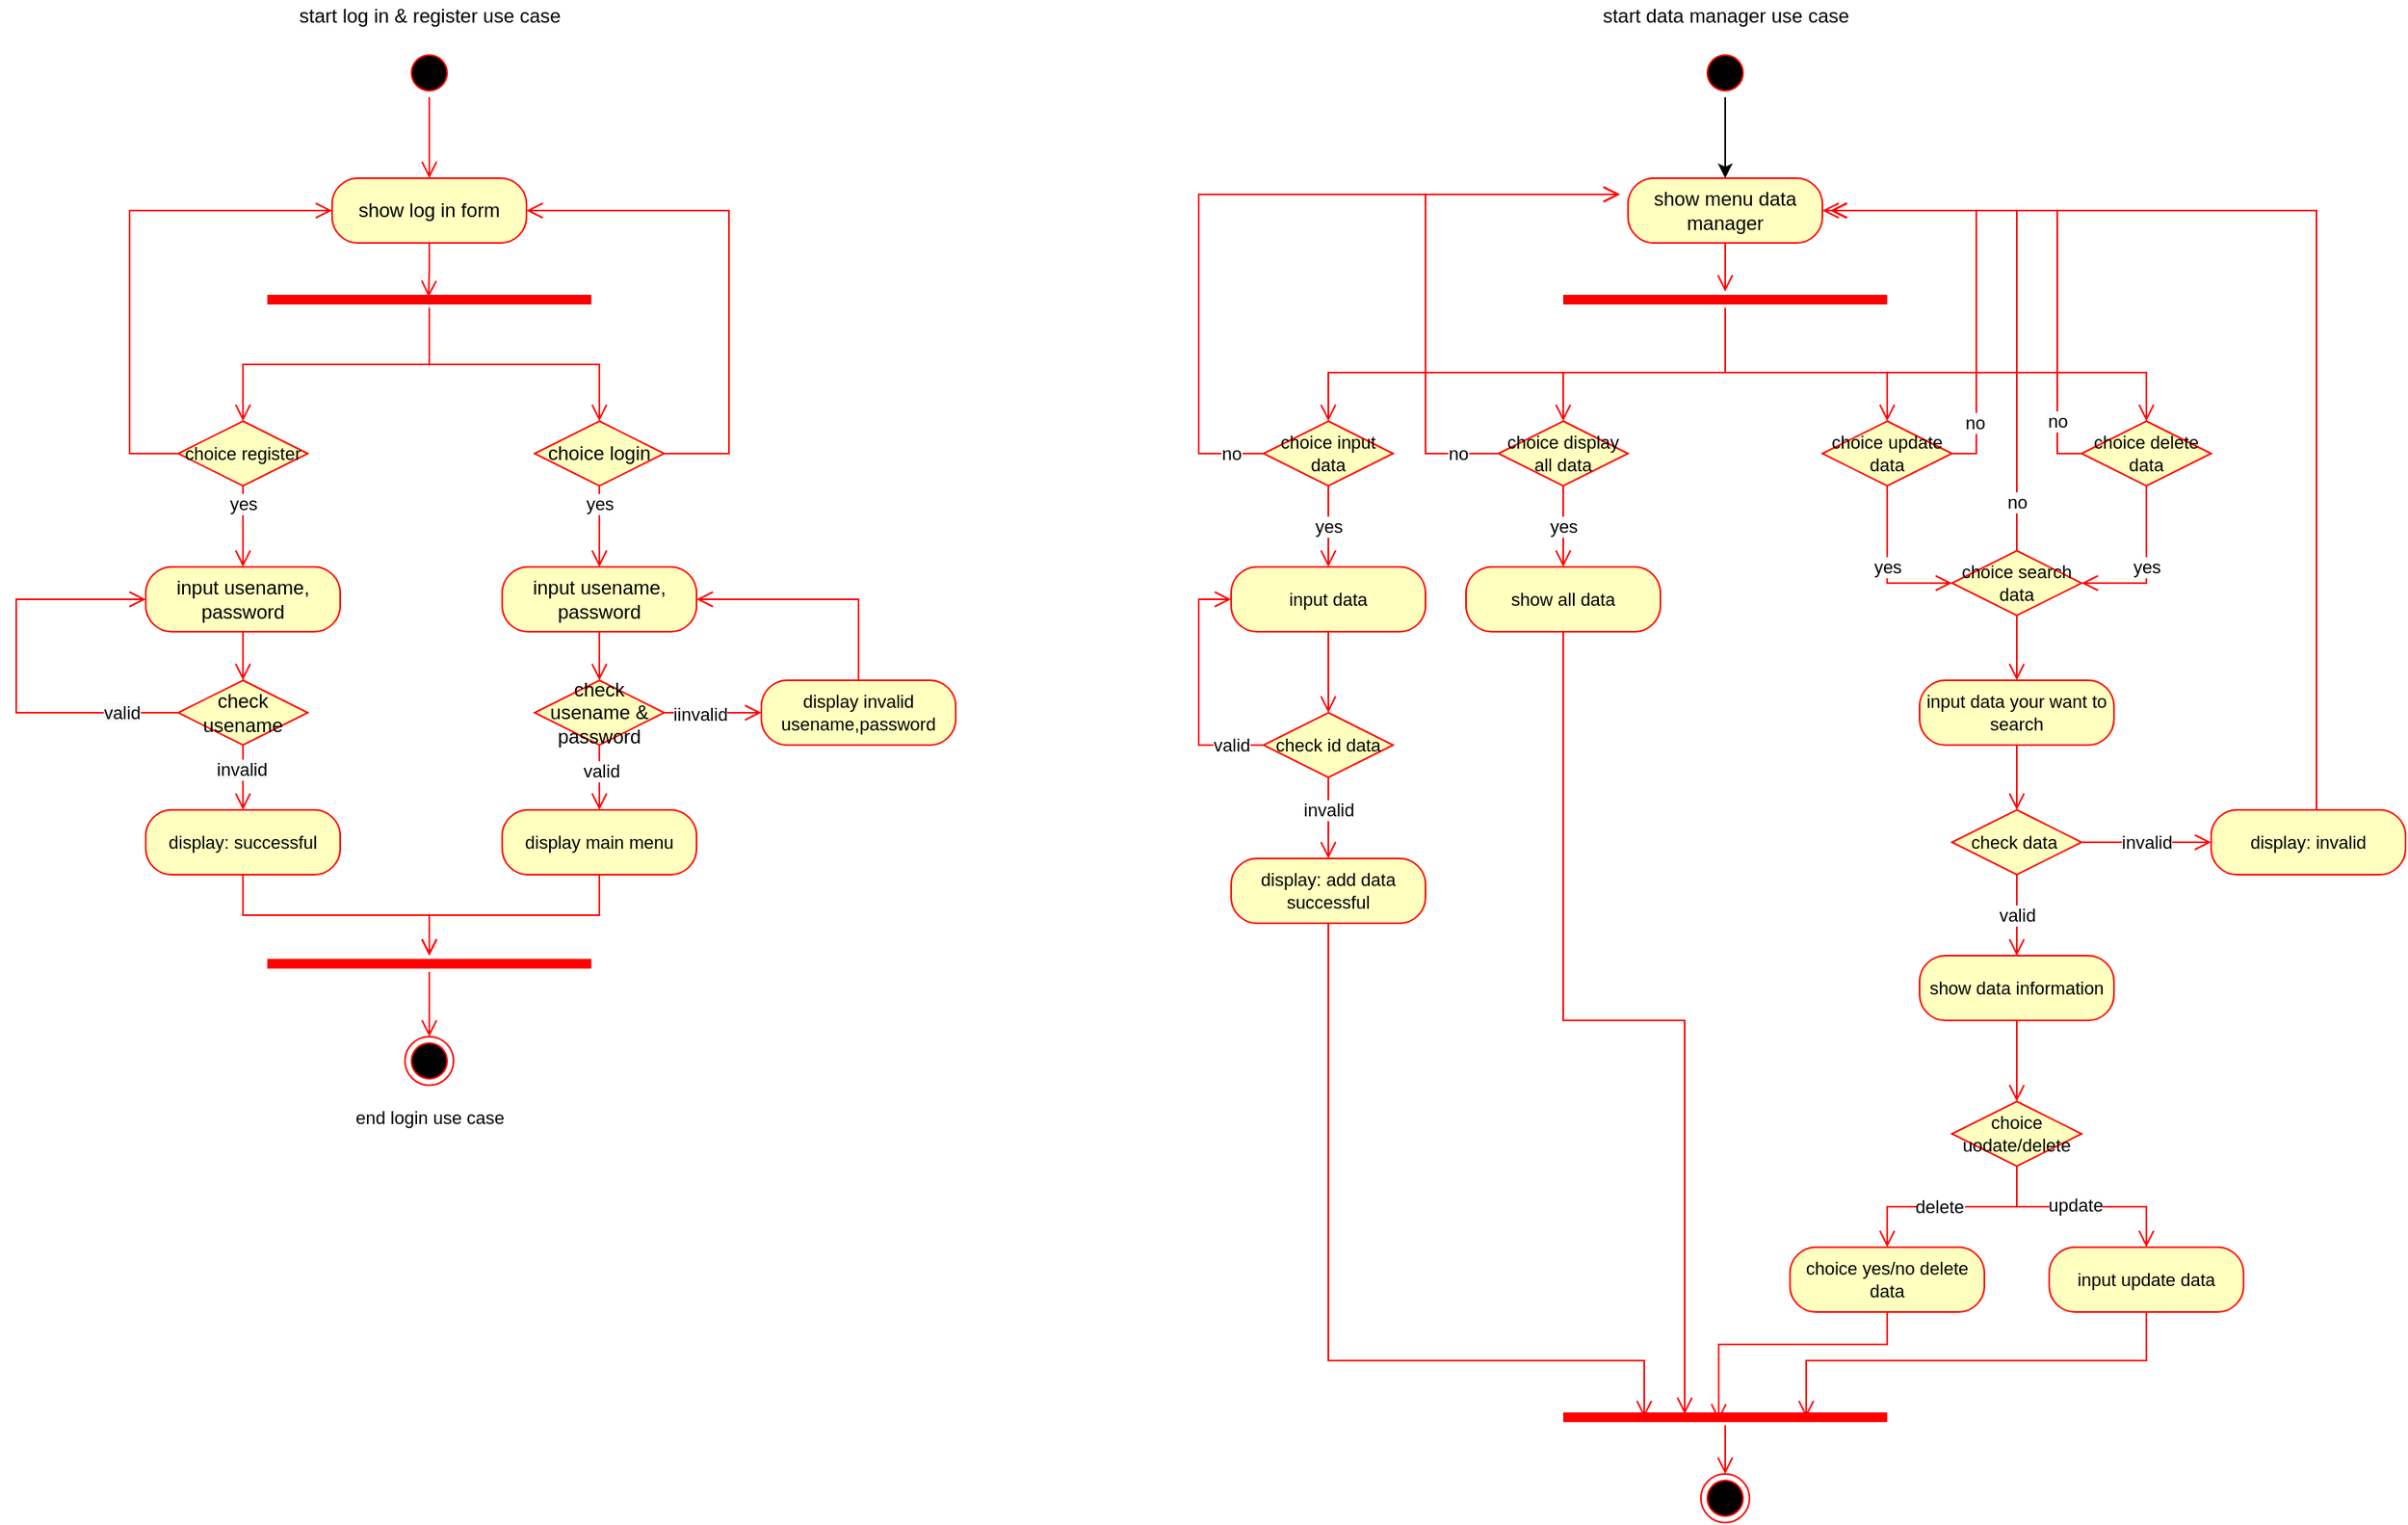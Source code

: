 <mxfile version="19.0.2" type="device"><diagram id="R2lEEEUBdFMjLlhIrx00" name="Page-1"><mxGraphModel dx="1629" dy="1697" grid="1" gridSize="10" guides="1" tooltips="1" connect="1" arrows="1" fold="1" page="1" pageScale="1" pageWidth="850" pageHeight="1100" math="0" shadow="0" extFonts="Permanent Marker^https://fonts.googleapis.com/css?family=Permanent+Marker"><root><mxCell id="0"/><mxCell id="1" parent="0"/><mxCell id="1wlqONdTfXYb9nPI5C7u-1" value="" style="ellipse;html=1;shape=startState;fillColor=#000000;strokeColor=#ff0000;" parent="1" vertex="1"><mxGeometry x="220" y="20" width="30" height="30" as="geometry"/></mxCell><mxCell id="1wlqONdTfXYb9nPI5C7u-2" value="" style="edgeStyle=orthogonalEdgeStyle;html=1;verticalAlign=bottom;endArrow=open;endSize=8;strokeColor=#ff0000;rounded=0;entryX=0.5;entryY=0;entryDx=0;entryDy=0;" parent="1" source="1wlqONdTfXYb9nPI5C7u-1" target="1wlqONdTfXYb9nPI5C7u-7" edge="1"><mxGeometry relative="1" as="geometry"><mxPoint x="235" y="100" as="targetPoint"/></mxGeometry></mxCell><mxCell id="1wlqONdTfXYb9nPI5C7u-3" value="start log in &amp;amp; register use case" style="text;html=1;align=center;verticalAlign=middle;resizable=0;points=[];autosize=1;strokeColor=none;fillColor=none;" parent="1" vertex="1"><mxGeometry x="145" y="-10" width="180" height="20" as="geometry"/></mxCell><mxCell id="qgbLx5vHlY_FeYr10GUu-12" style="edgeStyle=orthogonalEdgeStyle;shape=connector;rounded=0;orthogonalLoop=1;jettySize=auto;html=1;entryX=1;entryY=0.5;entryDx=0;entryDy=0;labelBackgroundColor=default;fontFamily=Helvetica;fontSize=11;fontColor=default;endArrow=open;endSize=8;strokeColor=#ff0000;elbow=vertical;" edge="1" parent="1" source="1wlqONdTfXYb9nPI5C7u-4" target="1wlqONdTfXYb9nPI5C7u-7"><mxGeometry relative="1" as="geometry"><Array as="points"><mxPoint x="420" y="270"/><mxPoint x="420" y="120"/></Array></mxGeometry></mxCell><mxCell id="1wlqONdTfXYb9nPI5C7u-4" value="choice login" style="rhombus;whiteSpace=wrap;html=1;fillColor=#ffffc0;strokeColor=#ff0000;" parent="1" vertex="1"><mxGeometry x="300" y="250" width="80" height="40" as="geometry"/></mxCell><mxCell id="1wlqONdTfXYb9nPI5C7u-6" value="" style="edgeStyle=orthogonalEdgeStyle;html=1;align=left;verticalAlign=top;endArrow=open;endSize=8;strokeColor=#ff0000;rounded=0;entryX=0.5;entryY=0;entryDx=0;entryDy=0;" parent="1" source="1wlqONdTfXYb9nPI5C7u-4" target="1wlqONdTfXYb9nPI5C7u-12" edge="1"><mxGeometry x="-1" relative="1" as="geometry"><mxPoint x="340.6" y="336.28" as="targetPoint"/><Array as="points"><mxPoint x="340" y="320"/><mxPoint x="340" y="320"/></Array></mxGeometry></mxCell><mxCell id="1wlqONdTfXYb9nPI5C7u-74" value="yes" style="edgeLabel;html=1;align=center;verticalAlign=middle;resizable=0;points=[];fontSize=11;fontFamily=Helvetica;fontColor=default;" parent="1wlqONdTfXYb9nPI5C7u-6" vertex="1" connectable="0"><mxGeometry x="0.259" y="1" relative="1" as="geometry"><mxPoint x="-1" y="-21" as="offset"/></mxGeometry></mxCell><mxCell id="1wlqONdTfXYb9nPI5C7u-41" style="edgeStyle=elbowEdgeStyle;shape=connector;rounded=0;orthogonalLoop=1;jettySize=auto;elbow=vertical;html=1;entryX=0.498;entryY=0.338;entryDx=0;entryDy=0;entryPerimeter=0;labelBackgroundColor=default;fontFamily=Helvetica;fontSize=11;fontColor=default;endArrow=open;endSize=8;strokeColor=#ff0000;" parent="1" source="1wlqONdTfXYb9nPI5C7u-7" target="1wlqONdTfXYb9nPI5C7u-38" edge="1"><mxGeometry relative="1" as="geometry"/></mxCell><mxCell id="1wlqONdTfXYb9nPI5C7u-7" value="show log in form" style="rounded=1;whiteSpace=wrap;html=1;arcSize=40;fontColor=#000000;fillColor=#ffffc0;strokeColor=#ff0000;" parent="1" vertex="1"><mxGeometry x="175" y="100" width="120" height="40" as="geometry"/></mxCell><mxCell id="1wlqONdTfXYb9nPI5C7u-24" style="edgeStyle=orthogonalEdgeStyle;shape=connector;rounded=0;orthogonalLoop=1;jettySize=auto;html=1;entryX=0.5;entryY=0;entryDx=0;entryDy=0;labelBackgroundColor=default;fontFamily=Helvetica;fontSize=11;fontColor=default;endArrow=open;endSize=8;strokeColor=#ff0000;" parent="1" source="1wlqONdTfXYb9nPI5C7u-12" target="1wlqONdTfXYb9nPI5C7u-20" edge="1"><mxGeometry relative="1" as="geometry"/></mxCell><mxCell id="1wlqONdTfXYb9nPI5C7u-12" value="input usename, password" style="rounded=1;whiteSpace=wrap;html=1;arcSize=40;fontColor=#000000;fillColor=#ffffc0;strokeColor=#ff0000;" parent="1" vertex="1"><mxGeometry x="280" y="340" width="120" height="40" as="geometry"/></mxCell><mxCell id="1wlqONdTfXYb9nPI5C7u-20" value="check usename &amp;amp; password" style="rhombus;whiteSpace=wrap;html=1;fillColor=#ffffc0;strokeColor=#ff0000;" parent="1" vertex="1"><mxGeometry x="300" y="410" width="80" height="40" as="geometry"/></mxCell><mxCell id="1wlqONdTfXYb9nPI5C7u-21" value="" style="edgeStyle=orthogonalEdgeStyle;html=1;align=left;verticalAlign=bottom;endArrow=open;endSize=8;strokeColor=#ff0000;rounded=0;entryX=0;entryY=0.5;entryDx=0;entryDy=0;" parent="1" source="1wlqONdTfXYb9nPI5C7u-20" target="1wlqONdTfXYb9nPI5C7u-28" edge="1"><mxGeometry x="-1" relative="1" as="geometry"><mxPoint x="480" y="460" as="targetPoint"/></mxGeometry></mxCell><mxCell id="1wlqONdTfXYb9nPI5C7u-75" value="&lt;span style=&quot;text-align: left;&quot;&gt;iinvalid&lt;/span&gt;" style="edgeLabel;html=1;align=center;verticalAlign=middle;resizable=0;points=[];fontSize=11;fontFamily=Helvetica;fontColor=default;" parent="1wlqONdTfXYb9nPI5C7u-21" vertex="1" connectable="0"><mxGeometry x="-0.273" y="-1" relative="1" as="geometry"><mxPoint as="offset"/></mxGeometry></mxCell><mxCell id="1wlqONdTfXYb9nPI5C7u-22" value="" style="edgeStyle=orthogonalEdgeStyle;html=1;align=left;verticalAlign=top;endArrow=open;endSize=8;strokeColor=#ff0000;rounded=0;entryX=0.5;entryY=0;entryDx=0;entryDy=0;" parent="1" source="1wlqONdTfXYb9nPI5C7u-20" target="1wlqONdTfXYb9nPI5C7u-35" edge="1"><mxGeometry y="20" relative="1" as="geometry"><mxPoint x="340" y="540" as="targetPoint"/><mxPoint as="offset"/></mxGeometry></mxCell><mxCell id="1wlqONdTfXYb9nPI5C7u-76" value="&lt;span style=&quot;text-align: left;&quot;&gt;valid&lt;/span&gt;" style="edgeLabel;html=1;align=center;verticalAlign=middle;resizable=0;points=[];fontSize=11;fontFamily=Helvetica;fontColor=default;" parent="1wlqONdTfXYb9nPI5C7u-22" vertex="1" connectable="0"><mxGeometry x="-0.23" y="1" relative="1" as="geometry"><mxPoint as="offset"/></mxGeometry></mxCell><mxCell id="1wlqONdTfXYb9nPI5C7u-31" style="edgeStyle=elbowEdgeStyle;shape=connector;rounded=0;orthogonalLoop=1;jettySize=auto;html=1;entryX=1;entryY=0.5;entryDx=0;entryDy=0;labelBackgroundColor=default;fontFamily=Helvetica;fontSize=11;fontColor=default;endArrow=open;endSize=8;strokeColor=#ff0000;elbow=vertical;" parent="1" source="1wlqONdTfXYb9nPI5C7u-28" target="1wlqONdTfXYb9nPI5C7u-12" edge="1"><mxGeometry relative="1" as="geometry"><Array as="points"><mxPoint x="500" y="360"/></Array></mxGeometry></mxCell><mxCell id="1wlqONdTfXYb9nPI5C7u-28" value="display invalid usename,password" style="rounded=1;whiteSpace=wrap;html=1;arcSize=40;fontColor=#000000;fillColor=#ffffc0;strokeColor=#ff0000;fontFamily=Helvetica;fontSize=11;" parent="1" vertex="1"><mxGeometry x="440" y="410" width="120" height="40" as="geometry"/></mxCell><mxCell id="qgbLx5vHlY_FeYr10GUu-28" style="edgeStyle=orthogonalEdgeStyle;shape=connector;rounded=0;orthogonalLoop=1;jettySize=auto;html=1;labelBackgroundColor=default;fontFamily=Helvetica;fontSize=11;fontColor=default;endArrow=open;endSize=8;strokeColor=#ff0000;elbow=vertical;" edge="1" parent="1" source="1wlqONdTfXYb9nPI5C7u-35" target="1wlqONdTfXYb9nPI5C7u-63"><mxGeometry relative="1" as="geometry"/></mxCell><mxCell id="1wlqONdTfXYb9nPI5C7u-35" value="display main menu" style="rounded=1;whiteSpace=wrap;html=1;arcSize=40;fontColor=#000000;fillColor=#ffffc0;strokeColor=#ff0000;fontFamily=Helvetica;fontSize=11;" parent="1" vertex="1"><mxGeometry x="280" y="490" width="120" height="40" as="geometry"/></mxCell><mxCell id="1wlqONdTfXYb9nPI5C7u-37" value="" style="ellipse;html=1;shape=endState;fillColor=#000000;strokeColor=#ff0000;fontFamily=Helvetica;fontSize=11;fontColor=default;" parent="1" vertex="1"><mxGeometry x="220" y="630" width="30" height="30" as="geometry"/></mxCell><mxCell id="1wlqONdTfXYb9nPI5C7u-79" style="edgeStyle=orthogonalEdgeStyle;shape=connector;rounded=0;orthogonalLoop=1;jettySize=auto;html=1;entryX=0.5;entryY=0;entryDx=0;entryDy=0;labelBackgroundColor=default;fontFamily=Helvetica;fontSize=11;fontColor=default;endArrow=open;endSize=8;strokeColor=#ff0000;" parent="1" source="1wlqONdTfXYb9nPI5C7u-38" target="1wlqONdTfXYb9nPI5C7u-42" edge="1"><mxGeometry relative="1" as="geometry"/></mxCell><mxCell id="1wlqONdTfXYb9nPI5C7u-80" style="edgeStyle=orthogonalEdgeStyle;shape=connector;rounded=0;orthogonalLoop=1;jettySize=auto;html=1;entryX=0.5;entryY=0;entryDx=0;entryDy=0;labelBackgroundColor=default;fontFamily=Helvetica;fontSize=11;fontColor=default;endArrow=open;endSize=8;strokeColor=#ff0000;" parent="1" source="1wlqONdTfXYb9nPI5C7u-38" target="1wlqONdTfXYb9nPI5C7u-4" edge="1"><mxGeometry relative="1" as="geometry"/></mxCell><mxCell id="1wlqONdTfXYb9nPI5C7u-38" value="" style="shape=line;html=1;strokeWidth=6;strokeColor=#ff0000;fontFamily=Helvetica;fontSize=11;fontColor=default;" parent="1" vertex="1"><mxGeometry x="135" y="170" width="200" height="10" as="geometry"/></mxCell><mxCell id="qgbLx5vHlY_FeYr10GUu-13" style="edgeStyle=orthogonalEdgeStyle;shape=connector;rounded=0;orthogonalLoop=1;jettySize=auto;html=1;entryX=0;entryY=0.5;entryDx=0;entryDy=0;labelBackgroundColor=default;fontFamily=Helvetica;fontSize=11;fontColor=default;endArrow=open;endSize=8;strokeColor=#ff0000;elbow=vertical;" edge="1" parent="1" source="1wlqONdTfXYb9nPI5C7u-42" target="1wlqONdTfXYb9nPI5C7u-7"><mxGeometry relative="1" as="geometry"><Array as="points"><mxPoint x="50" y="270"/><mxPoint x="50" y="120"/></Array></mxGeometry></mxCell><mxCell id="1wlqONdTfXYb9nPI5C7u-42" value="choice register" style="rhombus;whiteSpace=wrap;html=1;fillColor=#ffffc0;strokeColor=#ff0000;fontFamily=Helvetica;fontSize=11;fontColor=default;" parent="1" vertex="1"><mxGeometry x="80" y="250" width="80" height="40" as="geometry"/></mxCell><mxCell id="1wlqONdTfXYb9nPI5C7u-44" value="" style="edgeStyle=orthogonalEdgeStyle;html=1;align=left;verticalAlign=top;endArrow=open;endSize=8;strokeColor=#ff0000;rounded=0;labelBackgroundColor=default;fontFamily=Helvetica;fontSize=11;fontColor=default;shape=connector;elbow=vertical;entryX=0.5;entryY=0;entryDx=0;entryDy=0;" parent="1" source="1wlqONdTfXYb9nPI5C7u-42" target="1wlqONdTfXYb9nPI5C7u-48" edge="1"><mxGeometry x="-1" relative="1" as="geometry"><mxPoint x="120" y="350" as="targetPoint"/></mxGeometry></mxCell><mxCell id="1wlqONdTfXYb9nPI5C7u-73" value="yes" style="edgeLabel;html=1;align=center;verticalAlign=middle;resizable=0;points=[];fontSize=11;fontFamily=Helvetica;fontColor=default;" parent="1wlqONdTfXYb9nPI5C7u-44" vertex="1" connectable="0"><mxGeometry x="0.297" y="1" relative="1" as="geometry"><mxPoint x="-1" y="-22" as="offset"/></mxGeometry></mxCell><mxCell id="1wlqONdTfXYb9nPI5C7u-48" value="&lt;span style=&quot;font-size: 12px;&quot;&gt;input usename, password&lt;/span&gt;" style="rounded=1;whiteSpace=wrap;html=1;arcSize=40;fontColor=#000000;fillColor=#ffffc0;strokeColor=#ff0000;fontFamily=Helvetica;fontSize=11;" parent="1" vertex="1"><mxGeometry x="60" y="340" width="120" height="40" as="geometry"/></mxCell><mxCell id="1wlqONdTfXYb9nPI5C7u-49" value="" style="edgeStyle=orthogonalEdgeStyle;html=1;verticalAlign=bottom;endArrow=open;endSize=8;strokeColor=#ff0000;rounded=0;labelBackgroundColor=default;fontFamily=Helvetica;fontSize=11;fontColor=default;shape=connector;elbow=vertical;entryX=0.5;entryY=0;entryDx=0;entryDy=0;" parent="1" source="1wlqONdTfXYb9nPI5C7u-48" target="1wlqONdTfXYb9nPI5C7u-51" edge="1"><mxGeometry relative="1" as="geometry"><mxPoint x="120" y="440" as="targetPoint"/></mxGeometry></mxCell><mxCell id="1wlqONdTfXYb9nPI5C7u-53" style="edgeStyle=orthogonalEdgeStyle;shape=connector;rounded=0;orthogonalLoop=1;jettySize=auto;elbow=vertical;html=1;labelBackgroundColor=default;fontFamily=Helvetica;fontSize=11;fontColor=default;endArrow=open;endSize=8;strokeColor=#ff0000;entryX=0;entryY=0.5;entryDx=0;entryDy=0;" parent="1" source="1wlqONdTfXYb9nPI5C7u-51" target="1wlqONdTfXYb9nPI5C7u-48" edge="1"><mxGeometry relative="1" as="geometry"><mxPoint x="-20" y="430" as="targetPoint"/><Array as="points"><mxPoint x="-20" y="430"/><mxPoint x="-20" y="360"/></Array></mxGeometry></mxCell><mxCell id="1wlqONdTfXYb9nPI5C7u-78" value="&lt;span style=&quot;background-color: rgb(248, 249, 250);&quot;&gt;valid&lt;/span&gt;" style="edgeLabel;html=1;align=center;verticalAlign=middle;resizable=0;points=[];fontSize=11;fontFamily=Helvetica;fontColor=default;" parent="1wlqONdTfXYb9nPI5C7u-53" vertex="1" connectable="0"><mxGeometry x="-0.717" relative="1" as="geometry"><mxPoint as="offset"/></mxGeometry></mxCell><mxCell id="1wlqONdTfXYb9nPI5C7u-60" style="edgeStyle=orthogonalEdgeStyle;shape=connector;rounded=0;orthogonalLoop=1;jettySize=auto;html=1;entryX=0.5;entryY=0;entryDx=0;entryDy=0;labelBackgroundColor=default;fontFamily=Helvetica;fontSize=11;fontColor=default;endArrow=open;endSize=8;strokeColor=#ff0000;elbow=vertical;" parent="1" source="1wlqONdTfXYb9nPI5C7u-51" target="1wlqONdTfXYb9nPI5C7u-58" edge="1"><mxGeometry relative="1" as="geometry"/></mxCell><mxCell id="1wlqONdTfXYb9nPI5C7u-77" value="&lt;span style=&quot;background-color: rgb(248, 249, 250);&quot;&gt;invalid&lt;/span&gt;" style="edgeLabel;html=1;align=center;verticalAlign=middle;resizable=0;points=[];fontSize=11;fontFamily=Helvetica;fontColor=default;" parent="1wlqONdTfXYb9nPI5C7u-60" vertex="1" connectable="0"><mxGeometry x="-0.25" y="-1" relative="1" as="geometry"><mxPoint as="offset"/></mxGeometry></mxCell><mxCell id="1wlqONdTfXYb9nPI5C7u-51" value="check usename" style="rhombus;whiteSpace=wrap;html=1;fillColor=#ffffc0;strokeColor=#ff0000;" parent="1" vertex="1"><mxGeometry x="80" y="410" width="80" height="40" as="geometry"/></mxCell><mxCell id="qgbLx5vHlY_FeYr10GUu-31" style="edgeStyle=orthogonalEdgeStyle;shape=connector;rounded=0;orthogonalLoop=1;jettySize=auto;html=1;labelBackgroundColor=default;fontFamily=Helvetica;fontSize=11;fontColor=default;endArrow=open;endSize=8;strokeColor=#ff0000;elbow=vertical;" edge="1" parent="1" source="1wlqONdTfXYb9nPI5C7u-58" target="1wlqONdTfXYb9nPI5C7u-63"><mxGeometry relative="1" as="geometry"/></mxCell><mxCell id="1wlqONdTfXYb9nPI5C7u-58" value="display: successful" style="rounded=1;whiteSpace=wrap;html=1;arcSize=40;fontColor=#000000;fillColor=#ffffc0;strokeColor=#ff0000;fontFamily=Helvetica;fontSize=11;" parent="1" vertex="1"><mxGeometry x="60" y="490" width="120" height="40" as="geometry"/></mxCell><mxCell id="1wlqONdTfXYb9nPI5C7u-65" style="edgeStyle=orthogonalEdgeStyle;shape=connector;rounded=0;orthogonalLoop=1;jettySize=auto;html=1;entryX=0.5;entryY=0;entryDx=0;entryDy=0;labelBackgroundColor=default;fontFamily=Helvetica;fontSize=11;fontColor=default;endArrow=open;endSize=8;strokeColor=#ff0000;elbow=vertical;" parent="1" source="1wlqONdTfXYb9nPI5C7u-63" target="1wlqONdTfXYb9nPI5C7u-37" edge="1"><mxGeometry relative="1" as="geometry"/></mxCell><mxCell id="1wlqONdTfXYb9nPI5C7u-63" value="" style="shape=line;html=1;strokeWidth=6;strokeColor=#ff0000;fontFamily=Helvetica;fontSize=11;fontColor=default;" parent="1" vertex="1"><mxGeometry x="135" y="580" width="200" height="10" as="geometry"/></mxCell><mxCell id="bM4mup3SNp9_5AyenT_I-5" style="edgeStyle=orthogonalEdgeStyle;rounded=0;orthogonalLoop=1;jettySize=auto;html=1;entryX=0.5;entryY=0;entryDx=0;entryDy=0;" parent="1" source="bM4mup3SNp9_5AyenT_I-1" target="bM4mup3SNp9_5AyenT_I-3" edge="1"><mxGeometry relative="1" as="geometry"/></mxCell><mxCell id="bM4mup3SNp9_5AyenT_I-1" value="" style="ellipse;html=1;shape=startState;fillColor=#000000;strokeColor=#ff0000;" parent="1" vertex="1"><mxGeometry x="1020" y="20" width="30" height="30" as="geometry"/></mxCell><mxCell id="bM4mup3SNp9_5AyenT_I-12" style="edgeStyle=orthogonalEdgeStyle;shape=connector;rounded=0;orthogonalLoop=1;jettySize=auto;html=1;labelBackgroundColor=default;fontFamily=Helvetica;fontSize=11;fontColor=default;endArrow=open;endSize=8;strokeColor=#ff0000;" parent="1" source="bM4mup3SNp9_5AyenT_I-3" target="bM4mup3SNp9_5AyenT_I-7" edge="1"><mxGeometry relative="1" as="geometry"/></mxCell><mxCell id="bM4mup3SNp9_5AyenT_I-3" value="show menu data manager" style="rounded=1;whiteSpace=wrap;html=1;arcSize=40;fontColor=#000000;fillColor=#ffffc0;strokeColor=#ff0000;" parent="1" vertex="1"><mxGeometry x="975" y="100" width="120" height="40" as="geometry"/></mxCell><mxCell id="bM4mup3SNp9_5AyenT_I-6" value="start data manager use case" style="text;html=1;align=center;verticalAlign=middle;resizable=0;points=[];autosize=1;strokeColor=none;fillColor=none;" parent="1" vertex="1"><mxGeometry x="950" y="-10" width="170" height="20" as="geometry"/></mxCell><mxCell id="bM4mup3SNp9_5AyenT_I-24" style="edgeStyle=orthogonalEdgeStyle;shape=connector;rounded=0;orthogonalLoop=1;jettySize=auto;html=1;entryX=0.5;entryY=0;entryDx=0;entryDy=0;labelBackgroundColor=default;fontFamily=Helvetica;fontSize=11;fontColor=default;endArrow=open;endSize=8;strokeColor=#ff0000;" parent="1" source="bM4mup3SNp9_5AyenT_I-7" target="bM4mup3SNp9_5AyenT_I-17" edge="1"><mxGeometry relative="1" as="geometry"><Array as="points"><mxPoint x="1035" y="220"/><mxPoint x="1135" y="220"/></Array></mxGeometry></mxCell><mxCell id="bM4mup3SNp9_5AyenT_I-25" style="edgeStyle=orthogonalEdgeStyle;shape=connector;rounded=0;orthogonalLoop=1;jettySize=auto;html=1;entryX=0.5;entryY=0;entryDx=0;entryDy=0;labelBackgroundColor=default;fontFamily=Helvetica;fontSize=11;fontColor=default;endArrow=open;endSize=8;strokeColor=#ff0000;" parent="1" source="bM4mup3SNp9_5AyenT_I-7" target="bM4mup3SNp9_5AyenT_I-19" edge="1"><mxGeometry relative="1" as="geometry"><Array as="points"><mxPoint x="1035" y="220"/><mxPoint x="1295" y="220"/></Array></mxGeometry></mxCell><mxCell id="bM4mup3SNp9_5AyenT_I-26" style="edgeStyle=orthogonalEdgeStyle;shape=connector;rounded=0;orthogonalLoop=1;jettySize=auto;html=1;entryX=0.5;entryY=0;entryDx=0;entryDy=0;labelBackgroundColor=default;fontFamily=Helvetica;fontSize=11;fontColor=default;endArrow=open;endSize=8;strokeColor=#ff0000;" parent="1" source="bM4mup3SNp9_5AyenT_I-7" target="bM4mup3SNp9_5AyenT_I-18" edge="1"><mxGeometry relative="1" as="geometry"><Array as="points"><mxPoint x="1035" y="220"/><mxPoint x="935" y="220"/></Array></mxGeometry></mxCell><mxCell id="bM4mup3SNp9_5AyenT_I-27" style="edgeStyle=orthogonalEdgeStyle;shape=connector;rounded=0;orthogonalLoop=1;jettySize=auto;html=1;entryX=0.5;entryY=0;entryDx=0;entryDy=0;labelBackgroundColor=default;fontFamily=Helvetica;fontSize=11;fontColor=default;endArrow=open;endSize=8;strokeColor=#ff0000;" parent="1" source="bM4mup3SNp9_5AyenT_I-7" target="bM4mup3SNp9_5AyenT_I-13" edge="1"><mxGeometry relative="1" as="geometry"><Array as="points"><mxPoint x="1035" y="220"/><mxPoint x="790" y="220"/></Array></mxGeometry></mxCell><mxCell id="bM4mup3SNp9_5AyenT_I-7" value="" style="shape=line;html=1;strokeWidth=6;strokeColor=#ff0000;" parent="1" vertex="1"><mxGeometry x="935" y="170" width="200" height="10" as="geometry"/></mxCell><mxCell id="qgbLx5vHlY_FeYr10GUu-25" value="yes" style="edgeStyle=orthogonalEdgeStyle;shape=connector;rounded=0;orthogonalLoop=1;jettySize=auto;html=1;entryX=0.5;entryY=0;entryDx=0;entryDy=0;labelBackgroundColor=default;fontFamily=Helvetica;fontSize=11;fontColor=default;endArrow=open;endSize=8;strokeColor=#ff0000;elbow=vertical;" edge="1" parent="1" source="bM4mup3SNp9_5AyenT_I-13" target="qgbLx5vHlY_FeYr10GUu-24"><mxGeometry relative="1" as="geometry"/></mxCell><mxCell id="qgbLx5vHlY_FeYr10GUu-27" value="no" style="edgeStyle=orthogonalEdgeStyle;shape=connector;rounded=0;orthogonalLoop=1;jettySize=auto;html=1;labelBackgroundColor=default;fontFamily=Helvetica;fontSize=11;fontColor=default;endArrow=open;endSize=8;strokeColor=#ff0000;elbow=vertical;" edge="1" parent="1" source="bM4mup3SNp9_5AyenT_I-13"><mxGeometry x="-0.913" relative="1" as="geometry"><mxPoint x="970" y="110" as="targetPoint"/><Array as="points"><mxPoint x="710" y="270"/><mxPoint x="710" y="110"/></Array><mxPoint as="offset"/></mxGeometry></mxCell><mxCell id="bM4mup3SNp9_5AyenT_I-13" value="choice input data" style="rhombus;whiteSpace=wrap;html=1;fillColor=#ffffc0;strokeColor=#ff0000;fontFamily=Helvetica;fontSize=11;fontColor=default;" parent="1" vertex="1"><mxGeometry x="750" y="250" width="80" height="40" as="geometry"/></mxCell><mxCell id="bM4mup3SNp9_5AyenT_I-28" value="no" style="edgeStyle=orthogonalEdgeStyle;shape=connector;rounded=0;orthogonalLoop=1;jettySize=auto;html=1;labelBackgroundColor=default;fontFamily=Helvetica;fontSize=11;fontColor=default;endArrow=open;endSize=8;strokeColor=#ff0000;elbow=vertical;" parent="1" source="bM4mup3SNp9_5AyenT_I-16" edge="1"><mxGeometry x="-0.815" relative="1" as="geometry"><mxPoint x="1100.0" y="120" as="targetPoint"/><Array as="points"><mxPoint x="1215" y="120"/></Array><mxPoint as="offset"/></mxGeometry></mxCell><mxCell id="bM4mup3SNp9_5AyenT_I-43" style="edgeStyle=orthogonalEdgeStyle;shape=connector;rounded=0;orthogonalLoop=1;jettySize=auto;html=1;entryX=0.5;entryY=0;entryDx=0;entryDy=0;labelBackgroundColor=default;fontFamily=Helvetica;fontSize=11;fontColor=default;endArrow=open;endSize=8;strokeColor=#ff0000;elbow=vertical;" parent="1" source="bM4mup3SNp9_5AyenT_I-16" target="bM4mup3SNp9_5AyenT_I-41" edge="1"><mxGeometry relative="1" as="geometry"/></mxCell><mxCell id="bM4mup3SNp9_5AyenT_I-16" value="choice search data" style="rhombus;whiteSpace=wrap;html=1;fillColor=#ffffc0;strokeColor=#ff0000;fontFamily=Helvetica;fontSize=11;fontColor=default;" parent="1" vertex="1"><mxGeometry x="1175" y="330" width="80" height="40" as="geometry"/></mxCell><mxCell id="bM4mup3SNp9_5AyenT_I-20" value="yes" style="edgeStyle=orthogonalEdgeStyle;shape=connector;rounded=0;orthogonalLoop=1;jettySize=auto;html=1;entryX=0;entryY=0.5;entryDx=0;entryDy=0;labelBackgroundColor=default;fontFamily=Helvetica;fontSize=11;fontColor=default;endArrow=open;endSize=8;strokeColor=#ff0000;" parent="1" source="bM4mup3SNp9_5AyenT_I-17" target="bM4mup3SNp9_5AyenT_I-16" edge="1"><mxGeometry relative="1" as="geometry"/></mxCell><mxCell id="bM4mup3SNp9_5AyenT_I-22" style="edgeStyle=orthogonalEdgeStyle;shape=connector;rounded=0;orthogonalLoop=1;jettySize=auto;html=1;entryX=1;entryY=0.5;entryDx=0;entryDy=0;labelBackgroundColor=default;fontFamily=Helvetica;fontSize=11;fontColor=default;endArrow=open;endSize=8;strokeColor=#ff0000;" parent="1" source="bM4mup3SNp9_5AyenT_I-17" target="bM4mup3SNp9_5AyenT_I-3" edge="1"><mxGeometry relative="1" as="geometry"><Array as="points"><mxPoint x="1190" y="270"/><mxPoint x="1190" y="120"/></Array></mxGeometry></mxCell><mxCell id="qgbLx5vHlY_FeYr10GUu-51" value="no" style="edgeLabel;html=1;align=center;verticalAlign=middle;resizable=0;points=[];fontSize=11;fontFamily=Helvetica;fontColor=default;" vertex="1" connectable="0" parent="bM4mup3SNp9_5AyenT_I-22"><mxGeometry x="-0.734" y="1" relative="1" as="geometry"><mxPoint as="offset"/></mxGeometry></mxCell><mxCell id="bM4mup3SNp9_5AyenT_I-17" value="choice update data" style="rhombus;whiteSpace=wrap;html=1;fillColor=#ffffc0;strokeColor=#ff0000;fontFamily=Helvetica;fontSize=11;fontColor=default;" parent="1" vertex="1"><mxGeometry x="1095" y="250" width="80" height="40" as="geometry"/></mxCell><mxCell id="qgbLx5vHlY_FeYr10GUu-23" value="yes" style="edgeStyle=orthogonalEdgeStyle;shape=connector;rounded=0;orthogonalLoop=1;jettySize=auto;html=1;entryX=0.5;entryY=0;entryDx=0;entryDy=0;labelBackgroundColor=default;fontFamily=Helvetica;fontSize=11;fontColor=default;endArrow=open;endSize=8;strokeColor=#ff0000;elbow=vertical;" edge="1" parent="1" source="bM4mup3SNp9_5AyenT_I-18" target="bM4mup3SNp9_5AyenT_I-35"><mxGeometry relative="1" as="geometry"/></mxCell><mxCell id="qgbLx5vHlY_FeYr10GUu-26" value="no" style="edgeStyle=orthogonalEdgeStyle;shape=connector;rounded=0;orthogonalLoop=1;jettySize=auto;html=1;labelBackgroundColor=default;fontFamily=Helvetica;fontSize=11;fontColor=default;endArrow=open;endSize=8;strokeColor=#ff0000;elbow=vertical;" edge="1" parent="1" source="bM4mup3SNp9_5AyenT_I-18"><mxGeometry x="-0.846" relative="1" as="geometry"><mxPoint x="970" y="110" as="targetPoint"/><Array as="points"><mxPoint x="850" y="270"/><mxPoint x="850" y="110"/></Array><mxPoint as="offset"/></mxGeometry></mxCell><mxCell id="bM4mup3SNp9_5AyenT_I-18" value="choice display all data" style="rhombus;whiteSpace=wrap;html=1;fillColor=#ffffc0;strokeColor=#ff0000;fontFamily=Helvetica;fontSize=11;fontColor=default;" parent="1" vertex="1"><mxGeometry x="895" y="250" width="80" height="40" as="geometry"/></mxCell><mxCell id="bM4mup3SNp9_5AyenT_I-21" value="yes" style="edgeStyle=orthogonalEdgeStyle;shape=connector;rounded=0;orthogonalLoop=1;jettySize=auto;html=1;entryX=1;entryY=0.5;entryDx=0;entryDy=0;labelBackgroundColor=default;fontFamily=Helvetica;fontSize=11;fontColor=default;endArrow=open;endSize=8;strokeColor=#ff0000;" parent="1" source="bM4mup3SNp9_5AyenT_I-19" target="bM4mup3SNp9_5AyenT_I-16" edge="1"><mxGeometry relative="1" as="geometry"/></mxCell><mxCell id="bM4mup3SNp9_5AyenT_I-23" style="edgeStyle=orthogonalEdgeStyle;shape=connector;rounded=0;orthogonalLoop=1;jettySize=auto;html=1;labelBackgroundColor=default;fontFamily=Helvetica;fontSize=11;fontColor=default;endArrow=open;endSize=8;strokeColor=#ff0000;" parent="1" source="bM4mup3SNp9_5AyenT_I-19" edge="1"><mxGeometry relative="1" as="geometry"><mxPoint x="1100" y="120" as="targetPoint"/><Array as="points"><mxPoint x="1240" y="270"/><mxPoint x="1240" y="120"/></Array></mxGeometry></mxCell><mxCell id="qgbLx5vHlY_FeYr10GUu-53" value="no" style="edgeLabel;html=1;align=center;verticalAlign=middle;resizable=0;points=[];fontSize=11;fontFamily=Helvetica;fontColor=default;" vertex="1" connectable="0" parent="bM4mup3SNp9_5AyenT_I-23"><mxGeometry x="-0.739" relative="1" as="geometry"><mxPoint y="5" as="offset"/></mxGeometry></mxCell><mxCell id="bM4mup3SNp9_5AyenT_I-19" value="choice delete data" style="rhombus;whiteSpace=wrap;html=1;fillColor=#ffffc0;strokeColor=#ff0000;fontFamily=Helvetica;fontSize=11;fontColor=default;" parent="1" vertex="1"><mxGeometry x="1255" y="250" width="80" height="40" as="geometry"/></mxCell><mxCell id="qgbLx5vHlY_FeYr10GUu-48" style="edgeStyle=orthogonalEdgeStyle;shape=connector;rounded=0;orthogonalLoop=1;jettySize=auto;html=1;entryX=0.375;entryY=0.3;entryDx=0;entryDy=0;entryPerimeter=0;labelBackgroundColor=default;fontFamily=Helvetica;fontSize=11;fontColor=default;endArrow=open;endSize=8;strokeColor=#ff0000;elbow=vertical;" edge="1" parent="1" source="bM4mup3SNp9_5AyenT_I-35" target="qgbLx5vHlY_FeYr10GUu-42"><mxGeometry relative="1" as="geometry"/></mxCell><mxCell id="bM4mup3SNp9_5AyenT_I-35" value="show all data" style="rounded=1;whiteSpace=wrap;html=1;arcSize=40;fontColor=#000000;fillColor=#ffffc0;strokeColor=#ff0000;fontFamily=Helvetica;fontSize=11;" parent="1" vertex="1"><mxGeometry x="875" y="340" width="120" height="40" as="geometry"/></mxCell><mxCell id="bM4mup3SNp9_5AyenT_I-45" style="edgeStyle=orthogonalEdgeStyle;shape=connector;rounded=0;orthogonalLoop=1;jettySize=auto;html=1;entryX=0.5;entryY=0;entryDx=0;entryDy=0;labelBackgroundColor=default;fontFamily=Helvetica;fontSize=11;fontColor=default;endArrow=open;endSize=8;strokeColor=#ff0000;elbow=vertical;" parent="1" source="bM4mup3SNp9_5AyenT_I-41" target="bM4mup3SNp9_5AyenT_I-44" edge="1"><mxGeometry relative="1" as="geometry"/></mxCell><mxCell id="bM4mup3SNp9_5AyenT_I-41" value="input data your want to search" style="rounded=1;whiteSpace=wrap;html=1;arcSize=40;fontColor=#000000;fillColor=#ffffc0;strokeColor=#ff0000;fontFamily=Helvetica;fontSize=11;" parent="1" vertex="1"><mxGeometry x="1155" y="410" width="120" height="40" as="geometry"/></mxCell><mxCell id="bM4mup3SNp9_5AyenT_I-50" value="valid" style="edgeStyle=orthogonalEdgeStyle;shape=connector;rounded=0;orthogonalLoop=1;jettySize=auto;html=1;entryX=0.5;entryY=0;entryDx=0;entryDy=0;labelBackgroundColor=default;fontFamily=Helvetica;fontSize=11;fontColor=default;endArrow=open;endSize=8;strokeColor=#ff0000;elbow=vertical;" parent="1" source="bM4mup3SNp9_5AyenT_I-44" target="bM4mup3SNp9_5AyenT_I-48" edge="1"><mxGeometry relative="1" as="geometry"/></mxCell><mxCell id="bM4mup3SNp9_5AyenT_I-52" value="invalid" style="edgeStyle=orthogonalEdgeStyle;shape=connector;rounded=0;orthogonalLoop=1;jettySize=auto;html=1;entryX=0;entryY=0.5;entryDx=0;entryDy=0;labelBackgroundColor=default;fontFamily=Helvetica;fontSize=11;fontColor=default;endArrow=open;endSize=8;strokeColor=#ff0000;elbow=vertical;" parent="1" source="bM4mup3SNp9_5AyenT_I-44" target="bM4mup3SNp9_5AyenT_I-51" edge="1"><mxGeometry relative="1" as="geometry"/></mxCell><mxCell id="bM4mup3SNp9_5AyenT_I-44" value="check data&amp;nbsp;" style="rhombus;whiteSpace=wrap;html=1;fillColor=#ffffc0;strokeColor=#ff0000;fontFamily=Helvetica;fontSize=11;fontColor=default;" parent="1" vertex="1"><mxGeometry x="1175" y="490" width="80" height="40" as="geometry"/></mxCell><mxCell id="qgbLx5vHlY_FeYr10GUu-4" style="edgeStyle=orthogonalEdgeStyle;shape=connector;rounded=0;orthogonalLoop=1;jettySize=auto;html=1;entryX=0.5;entryY=0;entryDx=0;entryDy=0;labelBackgroundColor=default;fontFamily=Helvetica;fontSize=11;fontColor=default;endArrow=open;endSize=8;strokeColor=#ff0000;elbow=vertical;" edge="1" parent="1" source="bM4mup3SNp9_5AyenT_I-48" target="qgbLx5vHlY_FeYr10GUu-3"><mxGeometry relative="1" as="geometry"/></mxCell><mxCell id="bM4mup3SNp9_5AyenT_I-48" value="show data information" style="rounded=1;whiteSpace=wrap;html=1;arcSize=40;fontColor=#000000;fillColor=#ffffc0;strokeColor=#ff0000;fontFamily=Helvetica;fontSize=11;" parent="1" vertex="1"><mxGeometry x="1155" y="580" width="120" height="40" as="geometry"/></mxCell><mxCell id="qgbLx5vHlY_FeYr10GUu-2" style="edgeStyle=orthogonalEdgeStyle;shape=connector;rounded=0;orthogonalLoop=1;jettySize=auto;html=1;labelBackgroundColor=default;fontFamily=Helvetica;fontSize=11;fontColor=default;endArrow=open;endSize=8;strokeColor=#ff0000;elbow=vertical;" edge="1" parent="1" source="bM4mup3SNp9_5AyenT_I-51"><mxGeometry relative="1" as="geometry"><mxPoint x="1100" y="120" as="targetPoint"/><Array as="points"><mxPoint x="1400" y="120"/></Array></mxGeometry></mxCell><mxCell id="bM4mup3SNp9_5AyenT_I-51" value="display: invalid" style="rounded=1;whiteSpace=wrap;html=1;arcSize=40;fontColor=#000000;fillColor=#ffffc0;strokeColor=#ff0000;fontFamily=Helvetica;fontSize=11;" parent="1" vertex="1"><mxGeometry x="1335" y="490" width="120" height="40" as="geometry"/></mxCell><mxCell id="qgbLx5vHlY_FeYr10GUu-15" style="edgeStyle=orthogonalEdgeStyle;shape=connector;rounded=0;orthogonalLoop=1;jettySize=auto;html=1;entryX=0.5;entryY=0;entryDx=0;entryDy=0;labelBackgroundColor=default;fontFamily=Helvetica;fontSize=11;fontColor=default;endArrow=open;endSize=8;strokeColor=#ff0000;elbow=vertical;" edge="1" parent="1" source="qgbLx5vHlY_FeYr10GUu-3" target="qgbLx5vHlY_FeYr10GUu-14"><mxGeometry relative="1" as="geometry"/></mxCell><mxCell id="qgbLx5vHlY_FeYr10GUu-17" value="delete" style="edgeLabel;html=1;align=center;verticalAlign=middle;resizable=0;points=[];fontSize=11;fontFamily=Helvetica;fontColor=default;" vertex="1" connectable="0" parent="qgbLx5vHlY_FeYr10GUu-15"><mxGeometry x="0.128" relative="1" as="geometry"><mxPoint as="offset"/></mxGeometry></mxCell><mxCell id="qgbLx5vHlY_FeYr10GUu-16" style="edgeStyle=orthogonalEdgeStyle;shape=connector;rounded=0;orthogonalLoop=1;jettySize=auto;html=1;entryX=0.5;entryY=0;entryDx=0;entryDy=0;labelBackgroundColor=default;fontFamily=Helvetica;fontSize=11;fontColor=default;endArrow=open;endSize=8;strokeColor=#ff0000;elbow=vertical;" edge="1" parent="1" source="qgbLx5vHlY_FeYr10GUu-3" target="qgbLx5vHlY_FeYr10GUu-7"><mxGeometry relative="1" as="geometry"/></mxCell><mxCell id="qgbLx5vHlY_FeYr10GUu-18" value="update" style="edgeLabel;html=1;align=center;verticalAlign=middle;resizable=0;points=[];fontSize=11;fontFamily=Helvetica;fontColor=default;" vertex="1" connectable="0" parent="qgbLx5vHlY_FeYr10GUu-16"><mxGeometry x="-0.222" y="1" relative="1" as="geometry"><mxPoint x="10" as="offset"/></mxGeometry></mxCell><mxCell id="qgbLx5vHlY_FeYr10GUu-3" value="choice uodate/delete" style="rhombus;whiteSpace=wrap;html=1;fillColor=#ffffc0;strokeColor=#ff0000;fontFamily=Helvetica;fontSize=11;fontColor=default;" vertex="1" parent="1"><mxGeometry x="1175" y="670" width="80" height="40" as="geometry"/></mxCell><mxCell id="qgbLx5vHlY_FeYr10GUu-6" value="" style="ellipse;html=1;shape=endState;fillColor=#000000;strokeColor=#ff0000;fontFamily=Helvetica;fontSize=11;fontColor=default;" vertex="1" parent="1"><mxGeometry x="1020" y="900" width="30" height="30" as="geometry"/></mxCell><mxCell id="qgbLx5vHlY_FeYr10GUu-46" style="edgeStyle=orthogonalEdgeStyle;shape=connector;rounded=0;orthogonalLoop=1;jettySize=auto;html=1;entryX=0.75;entryY=0.5;entryDx=0;entryDy=0;entryPerimeter=0;labelBackgroundColor=default;fontFamily=Helvetica;fontSize=11;fontColor=default;endArrow=open;endSize=8;strokeColor=#ff0000;elbow=vertical;" edge="1" parent="1" source="qgbLx5vHlY_FeYr10GUu-7" target="qgbLx5vHlY_FeYr10GUu-42"><mxGeometry relative="1" as="geometry"><Array as="points"><mxPoint x="1295" y="830"/><mxPoint x="1085" y="830"/></Array></mxGeometry></mxCell><mxCell id="qgbLx5vHlY_FeYr10GUu-7" value="input update data" style="rounded=1;whiteSpace=wrap;html=1;arcSize=40;fontColor=#000000;fillColor=#ffffc0;strokeColor=#ff0000;fontFamily=Helvetica;fontSize=11;" vertex="1" parent="1"><mxGeometry x="1235" y="760" width="120" height="40" as="geometry"/></mxCell><mxCell id="qgbLx5vHlY_FeYr10GUu-45" style="edgeStyle=orthogonalEdgeStyle;shape=connector;rounded=0;orthogonalLoop=1;jettySize=auto;html=1;entryX=0.48;entryY=0.7;entryDx=0;entryDy=0;entryPerimeter=0;labelBackgroundColor=default;fontFamily=Helvetica;fontSize=11;fontColor=default;endArrow=open;endSize=8;strokeColor=#ff0000;elbow=vertical;" edge="1" parent="1" source="qgbLx5vHlY_FeYr10GUu-14" target="qgbLx5vHlY_FeYr10GUu-42"><mxGeometry relative="1" as="geometry"><Array as="points"><mxPoint x="1135" y="820"/><mxPoint x="1031" y="820"/></Array></mxGeometry></mxCell><mxCell id="qgbLx5vHlY_FeYr10GUu-14" value="choice yes/no delete data" style="rounded=1;whiteSpace=wrap;html=1;arcSize=40;fontColor=#000000;fillColor=#ffffc0;strokeColor=#ff0000;fontFamily=Helvetica;fontSize=11;" vertex="1" parent="1"><mxGeometry x="1075" y="760" width="120" height="40" as="geometry"/></mxCell><mxCell id="qgbLx5vHlY_FeYr10GUu-39" style="edgeStyle=orthogonalEdgeStyle;shape=connector;rounded=0;orthogonalLoop=1;jettySize=auto;html=1;entryX=0.5;entryY=0;entryDx=0;entryDy=0;labelBackgroundColor=default;fontFamily=Helvetica;fontSize=11;fontColor=default;endArrow=open;endSize=8;strokeColor=#ff0000;elbow=vertical;" edge="1" parent="1" source="qgbLx5vHlY_FeYr10GUu-24" target="qgbLx5vHlY_FeYr10GUu-32"><mxGeometry relative="1" as="geometry"/></mxCell><mxCell id="qgbLx5vHlY_FeYr10GUu-24" value="input data" style="rounded=1;whiteSpace=wrap;html=1;arcSize=40;fontColor=#000000;fillColor=#ffffc0;strokeColor=#ff0000;fontFamily=Helvetica;fontSize=11;" vertex="1" parent="1"><mxGeometry x="730" y="340" width="120" height="40" as="geometry"/></mxCell><mxCell id="qgbLx5vHlY_FeYr10GUu-30" value="end login use case" style="text;html=1;align=center;verticalAlign=middle;resizable=0;points=[];autosize=1;strokeColor=none;fillColor=none;fontSize=11;fontFamily=Helvetica;fontColor=default;" vertex="1" parent="1"><mxGeometry x="180" y="670" width="110" height="20" as="geometry"/></mxCell><mxCell id="qgbLx5vHlY_FeYr10GUu-37" style="edgeStyle=orthogonalEdgeStyle;shape=connector;rounded=0;orthogonalLoop=1;jettySize=auto;html=1;entryX=0.5;entryY=0;entryDx=0;entryDy=0;labelBackgroundColor=default;fontFamily=Helvetica;fontSize=11;fontColor=default;endArrow=open;endSize=8;strokeColor=#ff0000;elbow=vertical;" edge="1" parent="1" source="qgbLx5vHlY_FeYr10GUu-32" target="qgbLx5vHlY_FeYr10GUu-35"><mxGeometry relative="1" as="geometry"/></mxCell><mxCell id="qgbLx5vHlY_FeYr10GUu-38" value="invalid" style="edgeLabel;html=1;align=center;verticalAlign=middle;resizable=0;points=[];fontSize=11;fontFamily=Helvetica;fontColor=default;" vertex="1" connectable="0" parent="qgbLx5vHlY_FeYr10GUu-37"><mxGeometry x="-0.229" relative="1" as="geometry"><mxPoint as="offset"/></mxGeometry></mxCell><mxCell id="qgbLx5vHlY_FeYr10GUu-40" style="edgeStyle=orthogonalEdgeStyle;shape=connector;rounded=0;orthogonalLoop=1;jettySize=auto;html=1;entryX=0;entryY=0.5;entryDx=0;entryDy=0;labelBackgroundColor=default;fontFamily=Helvetica;fontSize=11;fontColor=default;endArrow=open;endSize=8;strokeColor=#ff0000;elbow=vertical;" edge="1" parent="1" source="qgbLx5vHlY_FeYr10GUu-32" target="qgbLx5vHlY_FeYr10GUu-24"><mxGeometry relative="1" as="geometry"><Array as="points"><mxPoint x="710" y="450"/><mxPoint x="710" y="360"/></Array></mxGeometry></mxCell><mxCell id="qgbLx5vHlY_FeYr10GUu-41" value="valid" style="edgeLabel;html=1;align=center;verticalAlign=middle;resizable=0;points=[];fontSize=11;fontFamily=Helvetica;fontColor=default;" vertex="1" connectable="0" parent="qgbLx5vHlY_FeYr10GUu-40"><mxGeometry x="-0.841" relative="1" as="geometry"><mxPoint x="-8" as="offset"/></mxGeometry></mxCell><mxCell id="qgbLx5vHlY_FeYr10GUu-32" value="check id data" style="rhombus;whiteSpace=wrap;html=1;fillColor=#ffffc0;strokeColor=#ff0000;fontFamily=Helvetica;fontSize=11;fontColor=default;" vertex="1" parent="1"><mxGeometry x="750" y="430" width="80" height="40" as="geometry"/></mxCell><mxCell id="qgbLx5vHlY_FeYr10GUu-47" style="edgeStyle=orthogonalEdgeStyle;shape=connector;rounded=0;orthogonalLoop=1;jettySize=auto;html=1;entryX=0.25;entryY=0.5;entryDx=0;entryDy=0;entryPerimeter=0;labelBackgroundColor=default;fontFamily=Helvetica;fontSize=11;fontColor=default;endArrow=open;endSize=8;strokeColor=#ff0000;elbow=vertical;" edge="1" parent="1" source="qgbLx5vHlY_FeYr10GUu-35" target="qgbLx5vHlY_FeYr10GUu-42"><mxGeometry relative="1" as="geometry"><Array as="points"><mxPoint x="790" y="830"/><mxPoint x="985" y="830"/></Array></mxGeometry></mxCell><mxCell id="qgbLx5vHlY_FeYr10GUu-35" value="display: add data successful" style="rounded=1;whiteSpace=wrap;html=1;arcSize=40;fontColor=#000000;fillColor=#ffffc0;strokeColor=#ff0000;fontFamily=Helvetica;fontSize=11;" vertex="1" parent="1"><mxGeometry x="730" y="520" width="120" height="40" as="geometry"/></mxCell><mxCell id="qgbLx5vHlY_FeYr10GUu-49" style="edgeStyle=orthogonalEdgeStyle;shape=connector;rounded=0;orthogonalLoop=1;jettySize=auto;html=1;entryX=0.5;entryY=0;entryDx=0;entryDy=0;labelBackgroundColor=default;fontFamily=Helvetica;fontSize=11;fontColor=default;endArrow=open;endSize=8;strokeColor=#ff0000;elbow=vertical;" edge="1" parent="1" source="qgbLx5vHlY_FeYr10GUu-42" target="qgbLx5vHlY_FeYr10GUu-6"><mxGeometry relative="1" as="geometry"/></mxCell><mxCell id="qgbLx5vHlY_FeYr10GUu-42" value="" style="shape=line;html=1;strokeWidth=6;strokeColor=#ff0000;fontFamily=Helvetica;fontSize=11;fontColor=default;" vertex="1" parent="1"><mxGeometry x="935" y="860" width="200" height="10" as="geometry"/></mxCell></root></mxGraphModel></diagram></mxfile>